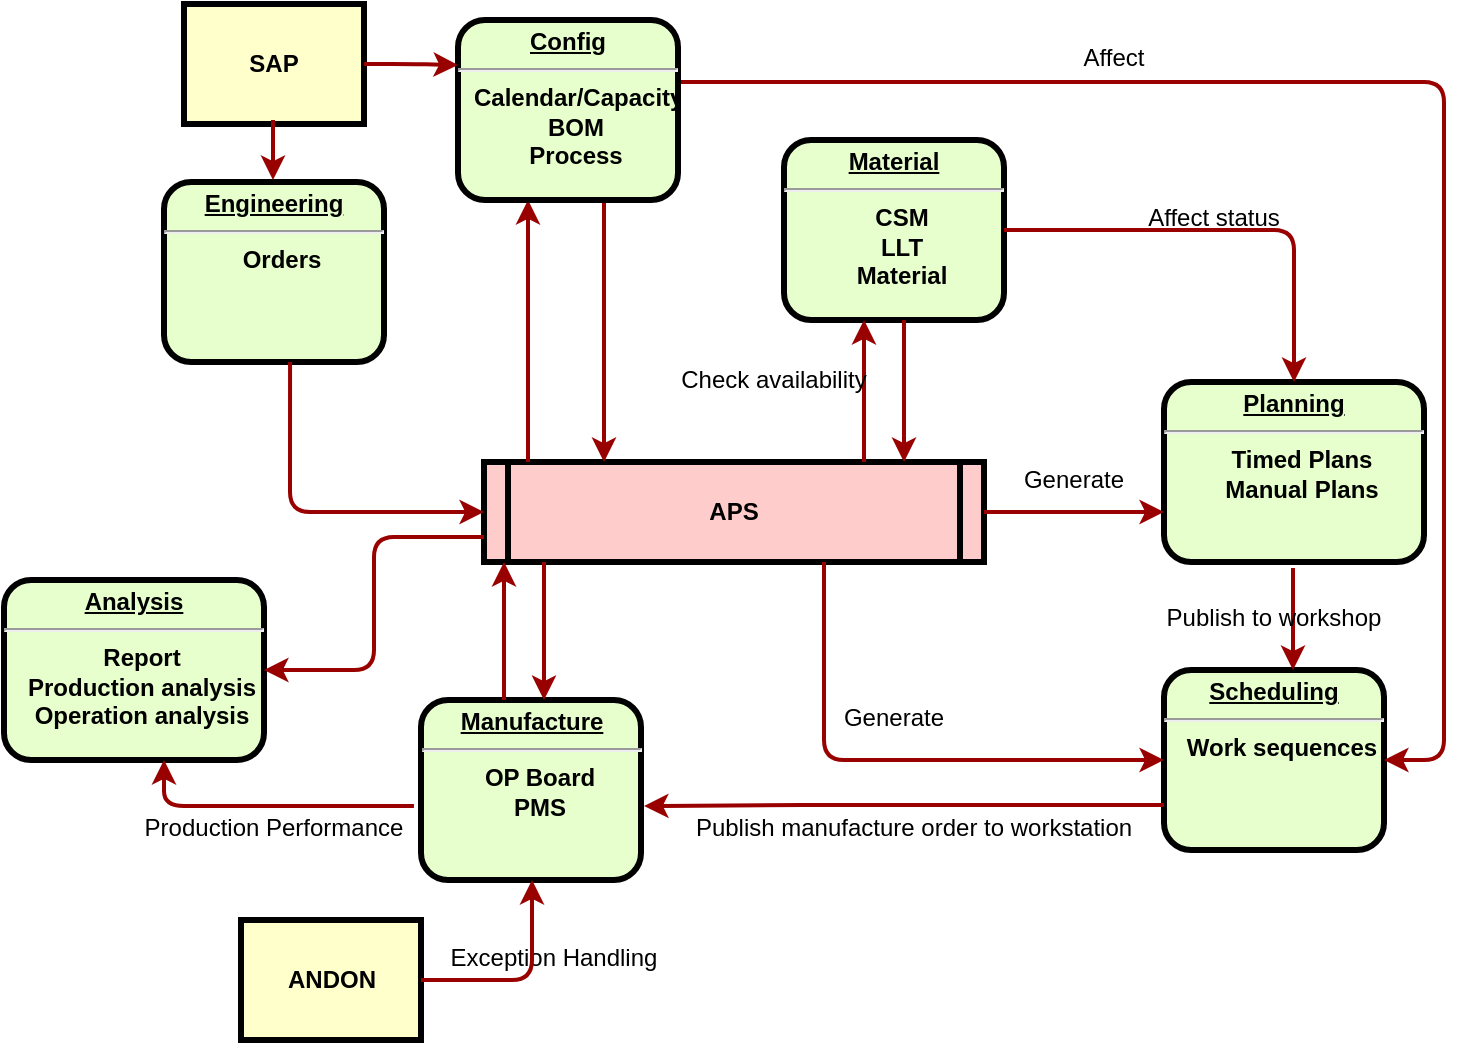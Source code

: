 <mxfile version="14.9.3" type="github">
  <diagram name="Page-1" id="c7558073-3199-34d8-9f00-42111426c3f3">
    <mxGraphModel dx="2248" dy="700" grid="1" gridSize="10" guides="1" tooltips="1" connect="1" arrows="1" fold="1" page="1" pageScale="1" pageWidth="826" pageHeight="1169" background="none" math="0" shadow="0">
      <root>
        <mxCell id="0" />
        <mxCell id="1" parent="0" />
        <mxCell id="5" value="APS" style="shape=process;whiteSpace=wrap;align=center;verticalAlign=middle;size=0.048;fontStyle=1;strokeWidth=3;fillColor=#FFCCCC" parent="1" vertex="1">
          <mxGeometry x="220" y="391" width="250" height="50" as="geometry" />
        </mxCell>
        <mxCell id="6" value="&lt;p style=&quot;margin: 0px ; margin-top: 4px ; text-align: center ; text-decoration: underline&quot;&gt;&lt;strong&gt;Engineering&lt;br&gt;&lt;/strong&gt;&lt;/p&gt;&lt;hr&gt;&lt;p style=&quot;margin: 0px ; margin-left: 8px&quot;&gt;Orders&lt;br&gt;&lt;/p&gt;" style="verticalAlign=middle;align=center;overflow=fill;fontSize=12;fontFamily=Helvetica;html=1;rounded=1;fontStyle=1;strokeWidth=3;fillColor=#E6FFCC" parent="1" vertex="1">
          <mxGeometry x="60" y="251" width="110" height="90" as="geometry" />
        </mxCell>
        <mxCell id="7" value="&lt;p style=&quot;margin: 0px ; margin-top: 4px ; text-align: center ; text-decoration: underline&quot;&gt;&lt;strong&gt;&lt;strong&gt;Planning&lt;/strong&gt;&lt;br&gt;&lt;/strong&gt;&lt;/p&gt;&lt;hr&gt;&lt;p style=&quot;margin: 0px ; margin-left: 8px&quot;&gt;Timed Plans&lt;br&gt;&lt;/p&gt;&lt;p style=&quot;margin: 0px ; margin-left: 8px&quot;&gt;Manual Plans&lt;br&gt;&lt;/p&gt;" style="verticalAlign=middle;align=center;overflow=fill;fontSize=12;fontFamily=Helvetica;html=1;rounded=1;fontStyle=1;strokeWidth=3;fillColor=#E6FFCC" parent="1" vertex="1">
          <mxGeometry x="560" y="351" width="130" height="90" as="geometry" />
        </mxCell>
        <mxCell id="8" value="&lt;p style=&quot;margin: 0px ; margin-top: 4px ; text-align: center ; text-decoration: underline&quot;&gt;&lt;strong&gt;Material&lt;br&gt;&lt;/strong&gt;&lt;/p&gt;&lt;hr&gt;&lt;p style=&quot;margin: 0px ; margin-left: 8px&quot;&gt;CSM&lt;/p&gt;&lt;p style=&quot;margin: 0px ; margin-left: 8px&quot;&gt;LLT&lt;/p&gt;&lt;p style=&quot;margin: 0px ; margin-left: 8px&quot;&gt;Material&lt;br&gt;&lt;/p&gt;" style="verticalAlign=middle;align=center;overflow=fill;fontSize=12;fontFamily=Helvetica;html=1;rounded=1;fontStyle=1;strokeWidth=3;fillColor=#E6FFCC" parent="1" vertex="1">
          <mxGeometry x="370" y="230" width="110" height="90" as="geometry" />
        </mxCell>
        <mxCell id="10" value="&lt;p style=&quot;margin: 0px ; margin-top: 4px ; text-align: center ; text-decoration: underline&quot;&gt;&lt;strong&gt;&lt;strong&gt;&lt;strong&gt;&lt;strong&gt;Manufacture&lt;/strong&gt;&lt;/strong&gt;&lt;/strong&gt;&lt;br&gt;&lt;/strong&gt;&lt;/p&gt;&lt;hr&gt;&lt;p style=&quot;margin: 0px ; margin-left: 8px&quot;&gt;OP Board&lt;br&gt;&lt;/p&gt;&lt;p style=&quot;margin: 0px ; margin-left: 8px&quot;&gt;PMS&lt;/p&gt;" style="verticalAlign=middle;align=center;overflow=fill;fontSize=12;fontFamily=Helvetica;html=1;rounded=1;fontStyle=1;strokeWidth=3;fillColor=#E6FFCC" parent="1" vertex="1">
          <mxGeometry x="188.5" y="510" width="110" height="90" as="geometry" />
        </mxCell>
        <mxCell id="13" value="ANDON" style="whiteSpace=wrap;align=center;verticalAlign=middle;fontStyle=1;strokeWidth=3;fillColor=#FFFFCC" parent="1" vertex="1">
          <mxGeometry x="98.5" y="620" width="90" height="60" as="geometry" />
        </mxCell>
        <mxCell id="11" value="&lt;p style=&quot;margin: 0px ; margin-top: 4px ; text-align: center ; text-decoration: underline&quot;&gt;&lt;strong&gt;Scheduling&lt;br&gt;&lt;/strong&gt;&lt;/p&gt;&lt;hr&gt;&lt;p style=&quot;margin: 0px ; margin-left: 8px&quot;&gt;Work sequences&lt;br&gt;&lt;/p&gt;&lt;p style=&quot;margin: 0px ; margin-left: 8px&quot;&gt;&lt;br&gt;&lt;/p&gt;" style="verticalAlign=middle;align=center;overflow=fill;fontSize=12;fontFamily=Helvetica;html=1;rounded=1;fontStyle=1;strokeWidth=3;fillColor=#E6FFCC" parent="1" vertex="1">
          <mxGeometry x="560" y="495" width="110" height="90" as="geometry" />
        </mxCell>
        <mxCell id="55" value="" style="edgeStyle=elbowEdgeStyle;elbow=horizontal;strokeColor=#990000;strokeWidth=2" parent="1" edge="1">
          <mxGeometry width="100" height="100" relative="1" as="geometry">
            <mxPoint x="242" y="391" as="sourcePoint" />
            <mxPoint x="242" y="260" as="targetPoint" />
            <Array as="points">
              <mxPoint x="242" y="370" />
            </Array>
          </mxGeometry>
        </mxCell>
        <mxCell id="56" value="" style="edgeStyle=elbowEdgeStyle;elbow=horizontal;strokeColor=#990000;strokeWidth=2" parent="1" source="2" target="5" edge="1">
          <mxGeometry width="100" height="100" relative="1" as="geometry">
            <mxPoint x="50" y="500" as="sourcePoint" />
            <mxPoint x="150" y="400" as="targetPoint" />
            <Array as="points">
              <mxPoint x="280" y="360" />
            </Array>
          </mxGeometry>
        </mxCell>
        <mxCell id="58" value="" style="edgeStyle=elbowEdgeStyle;elbow=horizontal;strokeColor=#990000;strokeWidth=2;entryX=0;entryY=0.5;entryDx=0;entryDy=0;exitX=0.573;exitY=1;exitDx=0;exitDy=0;exitPerimeter=0;" parent="1" source="6" target="5" edge="1">
          <mxGeometry width="100" height="100" relative="1" as="geometry">
            <mxPoint x="90" y="390" as="sourcePoint" />
            <mxPoint x="115" y="340" as="targetPoint" />
            <Array as="points">
              <mxPoint x="123" y="400" />
              <mxPoint x="115" y="390" />
            </Array>
          </mxGeometry>
        </mxCell>
        <mxCell id="72" value="" style="edgeStyle=elbowEdgeStyle;elbow=vertical;strokeColor=#990000;strokeWidth=2" parent="1" source="5" target="7" edge="1">
          <mxGeometry width="100" height="100" relative="1" as="geometry">
            <mxPoint x="500" y="500" as="sourcePoint" />
            <mxPoint x="600" y="400" as="targetPoint" />
            <Array as="points">
              <mxPoint x="650" y="410" />
            </Array>
          </mxGeometry>
        </mxCell>
        <mxCell id="74" value="Affect" style="text;spacingTop=-5;align=center" parent="1" vertex="1">
          <mxGeometry x="520" y="180.0" width="30" height="20" as="geometry" />
        </mxCell>
        <mxCell id="84" value="Exception Handling" style="text;spacingTop=-5;align=center" parent="1" vertex="1">
          <mxGeometry x="240.0" y="630.0" width="30" height="20" as="geometry" />
        </mxCell>
        <mxCell id="85" value="" style="edgeStyle=elbowEdgeStyle;elbow=horizontal;strokeColor=#990000;strokeWidth=2;entryX=0.5;entryY=1;entryDx=0;entryDy=0;exitX=1;exitY=0.5;exitDx=0;exitDy=0;" parent="1" source="13" target="10" edge="1">
          <mxGeometry width="100" height="100" relative="1" as="geometry">
            <mxPoint x="380" y="670" as="sourcePoint" />
            <mxPoint x="244" y="610" as="targetPoint" />
            <Array as="points">
              <mxPoint x="244" y="630" />
            </Array>
          </mxGeometry>
        </mxCell>
        <mxCell id="88" value="" style="edgeStyle=elbowEdgeStyle;elbow=horizontal;strokeColor=#990000;strokeWidth=2" parent="1" source="5" target="11" edge="1">
          <mxGeometry width="100" height="100" relative="1" as="geometry">
            <mxPoint x="50" y="500" as="sourcePoint" />
            <mxPoint x="380" y="570" as="targetPoint" />
            <Array as="points">
              <mxPoint x="390" y="470" />
            </Array>
          </mxGeometry>
        </mxCell>
        <mxCell id="89" value="" style="edgeStyle=elbowEdgeStyle;elbow=horizontal;strokeColor=#990000;strokeWidth=2;entryX=1;entryY=0.5;entryDx=0;entryDy=0;startArrow=none;exitX=0.991;exitY=0.344;exitDx=0;exitDy=0;exitPerimeter=0;" parent="1" source="2" target="11" edge="1">
          <mxGeometry width="100" height="100" relative="1" as="geometry">
            <mxPoint x="430" y="200" as="sourcePoint" />
            <mxPoint x="280" y="190" as="targetPoint" />
            <Array as="points">
              <mxPoint x="700" y="380" />
              <mxPoint x="410" y="200" />
              <mxPoint x="720" y="520" />
              <mxPoint x="590" y="220" />
              <mxPoint x="740" y="360" />
              <mxPoint x="450" y="210" />
              <mxPoint x="410" y="470" />
            </Array>
          </mxGeometry>
        </mxCell>
        <mxCell id="92" value="" style="edgeStyle=elbowEdgeStyle;elbow=horizontal;strokeColor=#990000;strokeWidth=2" parent="1" source="5" target="10" edge="1">
          <mxGeometry width="100" height="100" relative="1" as="geometry">
            <mxPoint x="30.0" y="500" as="sourcePoint" />
            <mxPoint x="130.0" y="400" as="targetPoint" />
            <Array as="points">
              <mxPoint x="250" y="470" />
            </Array>
          </mxGeometry>
        </mxCell>
        <mxCell id="93" value="" style="edgeStyle=elbowEdgeStyle;elbow=horizontal;strokeColor=#990000;strokeWidth=2" parent="1" source="10" target="5" edge="1">
          <mxGeometry width="100" height="100" relative="1" as="geometry">
            <mxPoint x="40" y="510" as="sourcePoint" />
            <mxPoint x="140" y="410" as="targetPoint" />
            <Array as="points">
              <mxPoint x="230" y="470" />
            </Array>
          </mxGeometry>
        </mxCell>
        <mxCell id="UGUOo5JPgVysu9CYfJco-96" value="" style="edgeStyle=elbowEdgeStyle;elbow=horizontal;strokeColor=#990000;strokeWidth=2" edge="1" parent="1">
          <mxGeometry width="100" height="100" relative="1" as="geometry">
            <mxPoint x="410" y="391" as="sourcePoint" />
            <mxPoint x="410" y="320" as="targetPoint" />
            <Array as="points">
              <mxPoint x="410" y="370" />
            </Array>
          </mxGeometry>
        </mxCell>
        <mxCell id="UGUOo5JPgVysu9CYfJco-97" value="" style="edgeStyle=elbowEdgeStyle;elbow=horizontal;strokeColor=#990000;strokeWidth=2" edge="1" parent="1">
          <mxGeometry width="100" height="100" relative="1" as="geometry">
            <mxPoint x="430" y="320" as="sourcePoint" />
            <mxPoint x="430" y="391" as="targetPoint" />
            <Array as="points">
              <mxPoint x="430" y="360" />
            </Array>
          </mxGeometry>
        </mxCell>
        <mxCell id="2" value="&lt;p style=&quot;margin: 0px ; margin-top: 4px ; text-align: center ; text-decoration: underline&quot;&gt;&lt;strong&gt;Config&lt;br&gt;&lt;/strong&gt;&lt;/p&gt;&lt;hr&gt;&lt;p style=&quot;margin: 0px ; margin-left: 8px&quot;&gt;Calendar/Capacity&lt;/p&gt;&lt;p style=&quot;margin: 0px ; margin-left: 8px&quot;&gt;BOM&lt;/p&gt;&lt;p style=&quot;margin: 0px ; margin-left: 8px&quot;&gt;Process&lt;br&gt;&lt;/p&gt;" style="verticalAlign=middle;align=center;overflow=fill;fontSize=12;fontFamily=Helvetica;html=1;rounded=1;fontStyle=1;strokeWidth=3;fillColor=#E6FFCC" parent="1" vertex="1">
          <mxGeometry x="207" y="170" width="110" height="90" as="geometry" />
        </mxCell>
        <mxCell id="UGUOo5JPgVysu9CYfJco-103" value="" style="edgeStyle=elbowEdgeStyle;elbow=horizontal;strokeColor=#990000;strokeWidth=2;exitX=0;exitY=0.75;exitDx=0;exitDy=0;" edge="1" parent="1" source="11">
          <mxGeometry width="100" height="100" relative="1" as="geometry">
            <mxPoint x="290" y="270" as="sourcePoint" />
            <mxPoint x="300" y="563" as="targetPoint" />
            <Array as="points">
              <mxPoint x="390" y="580" />
            </Array>
          </mxGeometry>
        </mxCell>
        <mxCell id="UGUOo5JPgVysu9CYfJco-104" value="&lt;p style=&quot;margin: 0px ; margin-top: 4px ; text-align: center ; text-decoration: underline&quot;&gt;&lt;strong&gt;&lt;strong&gt;&lt;strong&gt;&lt;strong&gt;Analysis&lt;/strong&gt;&lt;/strong&gt;&lt;/strong&gt;&lt;br&gt;&lt;/strong&gt;&lt;/p&gt;&lt;hr&gt;&lt;p style=&quot;margin: 0px ; margin-left: 8px&quot;&gt;Report&lt;br&gt;&lt;/p&gt;&lt;p style=&quot;margin: 0px ; margin-left: 8px&quot;&gt;Production analysis&lt;br&gt;&lt;/p&gt;&lt;p style=&quot;margin: 0px ; margin-left: 8px&quot;&gt;Operation analysis&lt;br&gt;&lt;/p&gt;" style="verticalAlign=middle;align=center;overflow=fill;fontSize=12;fontFamily=Helvetica;html=1;rounded=1;fontStyle=1;strokeWidth=3;fillColor=#E6FFCC" vertex="1" parent="1">
          <mxGeometry x="-20" y="450" width="130" height="90" as="geometry" />
        </mxCell>
        <mxCell id="UGUOo5JPgVysu9CYfJco-105" value="" style="edgeStyle=elbowEdgeStyle;elbow=horizontal;strokeColor=#990000;strokeWidth=2;exitX=0;exitY=0.75;exitDx=0;exitDy=0;entryX=1;entryY=0.5;entryDx=0;entryDy=0;" edge="1" parent="1" source="5" target="UGUOo5JPgVysu9CYfJco-104">
          <mxGeometry width="100" height="100" relative="1" as="geometry">
            <mxPoint x="230" y="430" as="sourcePoint" />
            <mxPoint x="125" y="350" as="targetPoint" />
            <Array as="points" />
          </mxGeometry>
        </mxCell>
        <mxCell id="UGUOo5JPgVysu9CYfJco-106" value="" style="edgeStyle=elbowEdgeStyle;elbow=horizontal;strokeColor=#990000;strokeWidth=2;exitX=-0.032;exitY=0.589;exitDx=0;exitDy=0;exitPerimeter=0;" edge="1" parent="1" source="10">
          <mxGeometry width="100" height="100" relative="1" as="geometry">
            <mxPoint x="230" y="438.5" as="sourcePoint" />
            <mxPoint x="60" y="540" as="targetPoint" />
            <Array as="points">
              <mxPoint x="60" y="580" />
            </Array>
          </mxGeometry>
        </mxCell>
        <mxCell id="UGUOo5JPgVysu9CYfJco-107" value="Production Performance" style="text;spacingTop=-5;align=center" vertex="1" parent="1">
          <mxGeometry x="100.0" y="565.0" width="30" height="20" as="geometry" />
        </mxCell>
        <mxCell id="UGUOo5JPgVysu9CYfJco-108" value="SAP" style="whiteSpace=wrap;align=center;verticalAlign=middle;fontStyle=1;strokeWidth=3;fillColor=#FFFFCC" vertex="1" parent="1">
          <mxGeometry x="70.0" y="162" width="90" height="60" as="geometry" />
        </mxCell>
        <mxCell id="UGUOo5JPgVysu9CYfJco-109" value="" style="edgeStyle=elbowEdgeStyle;elbow=horizontal;strokeColor=#990000;strokeWidth=2" edge="1" parent="1">
          <mxGeometry width="100" height="100" relative="1" as="geometry">
            <mxPoint x="114.5" y="220" as="sourcePoint" />
            <mxPoint x="115" y="250" as="targetPoint" />
            <Array as="points">
              <mxPoint x="114.5" y="320" />
            </Array>
          </mxGeometry>
        </mxCell>
        <mxCell id="UGUOo5JPgVysu9CYfJco-110" value="" style="edgeStyle=elbowEdgeStyle;elbow=horizontal;strokeColor=#990000;strokeWidth=2;exitX=1;exitY=0.5;exitDx=0;exitDy=0;entryX=0;entryY=0.25;entryDx=0;entryDy=0;" edge="1" parent="1" source="UGUOo5JPgVysu9CYfJco-108" target="2">
          <mxGeometry width="100" height="100" relative="1" as="geometry">
            <mxPoint x="420" y="401" as="sourcePoint" />
            <mxPoint x="420" y="330" as="targetPoint" />
            <Array as="points" />
          </mxGeometry>
        </mxCell>
        <mxCell id="UGUOo5JPgVysu9CYfJco-112" value="" style="edgeStyle=elbowEdgeStyle;elbow=horizontal;strokeColor=#990000;strokeWidth=2;" edge="1" parent="1">
          <mxGeometry width="100" height="100" relative="1" as="geometry">
            <mxPoint x="624.5" y="444" as="sourcePoint" />
            <mxPoint x="624.5" y="495" as="targetPoint" />
            <Array as="points">
              <mxPoint x="624.5" y="485" />
            </Array>
          </mxGeometry>
        </mxCell>
        <mxCell id="UGUOo5JPgVysu9CYfJco-114" value="" style="edgeStyle=elbowEdgeStyle;elbow=horizontal;strokeColor=#990000;strokeWidth=2;exitX=1;exitY=0.5;exitDx=0;exitDy=0;entryX=0.5;entryY=0;entryDx=0;entryDy=0;" edge="1" parent="1" source="8" target="7">
          <mxGeometry width="100" height="100" relative="1" as="geometry">
            <mxPoint x="570" y="270" as="sourcePoint" />
            <mxPoint x="570" y="341" as="targetPoint" />
            <Array as="points">
              <mxPoint x="625" y="310" />
            </Array>
          </mxGeometry>
        </mxCell>
        <mxCell id="UGUOo5JPgVysu9CYfJco-115" value="Affect status" style="text;spacingTop=-5;align=center" vertex="1" parent="1">
          <mxGeometry x="550" y="260" width="70" height="20" as="geometry" />
        </mxCell>
        <mxCell id="UGUOo5JPgVysu9CYfJco-117" value="Publish manufacture order to workstation" style="text;spacingTop=-5;align=center" vertex="1" parent="1">
          <mxGeometry x="400" y="565" width="70" height="20" as="geometry" />
        </mxCell>
        <mxCell id="UGUOo5JPgVysu9CYfJco-118" value="Generate" style="text;spacingTop=-5;align=center" vertex="1" parent="1">
          <mxGeometry x="480" y="391" width="70" height="20" as="geometry" />
        </mxCell>
        <mxCell id="UGUOo5JPgVysu9CYfJco-119" value="Generate" style="text;spacingTop=-5;align=center" vertex="1" parent="1">
          <mxGeometry x="390" y="510" width="70" height="20" as="geometry" />
        </mxCell>
        <mxCell id="UGUOo5JPgVysu9CYfJco-120" value="Publish to workshop" style="text;spacingTop=-5;align=center" vertex="1" parent="1">
          <mxGeometry x="580" y="460" width="70" height="20" as="geometry" />
        </mxCell>
        <mxCell id="UGUOo5JPgVysu9CYfJco-121" value="Check availability" style="text;spacingTop=-5;align=center" vertex="1" parent="1">
          <mxGeometry x="330" y="341" width="70" height="20" as="geometry" />
        </mxCell>
      </root>
    </mxGraphModel>
  </diagram>
</mxfile>
